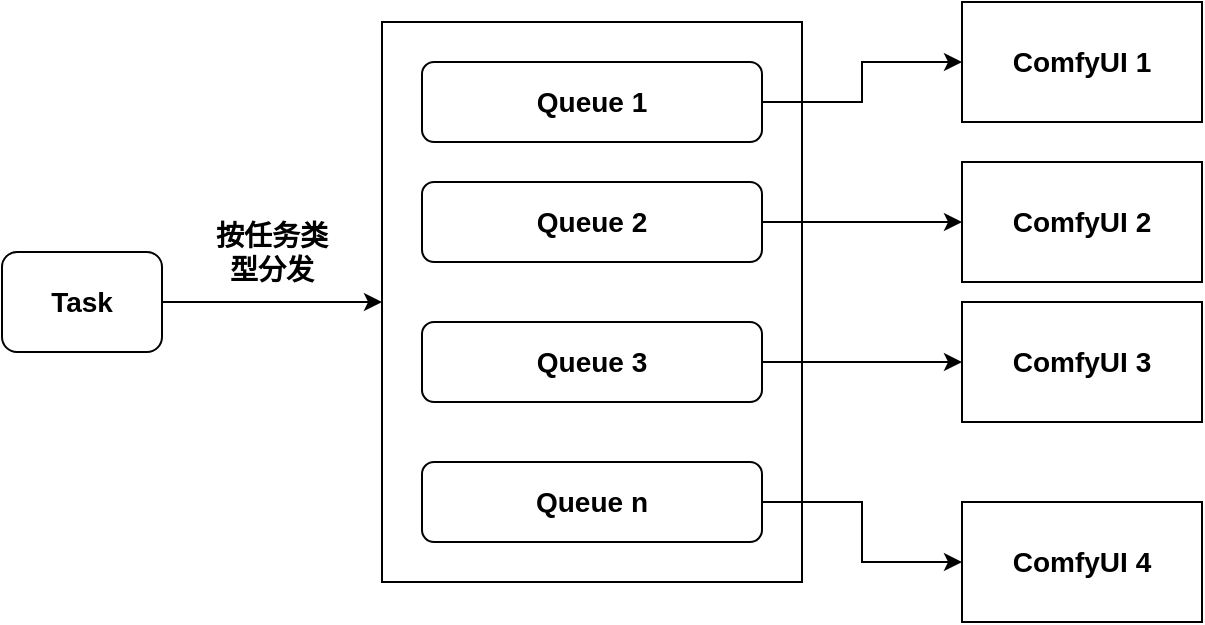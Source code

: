 <mxfile version="26.0.16">
  <diagram name="第 1 页" id="aslpY7t4ISPW0DgNJfen">
    <mxGraphModel dx="1014" dy="514" grid="1" gridSize="10" guides="1" tooltips="1" connect="1" arrows="1" fold="1" page="1" pageScale="1" pageWidth="827" pageHeight="1169" math="0" shadow="0">
      <root>
        <mxCell id="0" />
        <mxCell id="1" parent="0" />
        <mxCell id="swOD4NW9fzwGlJNLQlUq-4" style="edgeStyle=orthogonalEdgeStyle;rounded=0;orthogonalLoop=1;jettySize=auto;html=1;entryX=0;entryY=0.5;entryDx=0;entryDy=0;" edge="1" parent="1" source="swOD4NW9fzwGlJNLQlUq-1" target="swOD4NW9fzwGlJNLQlUq-3">
          <mxGeometry relative="1" as="geometry" />
        </mxCell>
        <mxCell id="swOD4NW9fzwGlJNLQlUq-1" value="&lt;font style=&quot;font-size: 14px;&quot;&gt;&lt;b&gt;Task&lt;/b&gt;&lt;/font&gt;" style="rounded=1;whiteSpace=wrap;html=1;" vertex="1" parent="1">
          <mxGeometry x="20" y="225" width="80" height="50" as="geometry" />
        </mxCell>
        <mxCell id="swOD4NW9fzwGlJNLQlUq-3" value="" style="rounded=0;whiteSpace=wrap;html=1;" vertex="1" parent="1">
          <mxGeometry x="210" y="110" width="210" height="280" as="geometry" />
        </mxCell>
        <mxCell id="swOD4NW9fzwGlJNLQlUq-5" value="&lt;b&gt;&lt;font style=&quot;font-size: 14px;&quot;&gt;按任务类型分发&lt;/font&gt;&lt;/b&gt;" style="text;html=1;align=center;verticalAlign=middle;whiteSpace=wrap;rounded=0;" vertex="1" parent="1">
          <mxGeometry x="120" y="210" width="70" height="30" as="geometry" />
        </mxCell>
        <mxCell id="swOD4NW9fzwGlJNLQlUq-15" style="edgeStyle=orthogonalEdgeStyle;rounded=0;orthogonalLoop=1;jettySize=auto;html=1;entryX=0;entryY=0.5;entryDx=0;entryDy=0;" edge="1" parent="1" source="swOD4NW9fzwGlJNLQlUq-6" target="swOD4NW9fzwGlJNLQlUq-10">
          <mxGeometry relative="1" as="geometry" />
        </mxCell>
        <mxCell id="swOD4NW9fzwGlJNLQlUq-6" value="&lt;b&gt;&lt;font style=&quot;font-size: 14px;&quot;&gt;Queue 1&lt;/font&gt;&lt;/b&gt;" style="rounded=1;whiteSpace=wrap;html=1;" vertex="1" parent="1">
          <mxGeometry x="230" y="130" width="170" height="40" as="geometry" />
        </mxCell>
        <mxCell id="swOD4NW9fzwGlJNLQlUq-16" style="edgeStyle=orthogonalEdgeStyle;rounded=0;orthogonalLoop=1;jettySize=auto;html=1;" edge="1" parent="1" source="swOD4NW9fzwGlJNLQlUq-7" target="swOD4NW9fzwGlJNLQlUq-11">
          <mxGeometry relative="1" as="geometry" />
        </mxCell>
        <mxCell id="swOD4NW9fzwGlJNLQlUq-7" value="&lt;b&gt;&lt;font style=&quot;font-size: 14px;&quot;&gt;Queue 2&lt;/font&gt;&lt;/b&gt;" style="rounded=1;whiteSpace=wrap;html=1;" vertex="1" parent="1">
          <mxGeometry x="230" y="190" width="170" height="40" as="geometry" />
        </mxCell>
        <mxCell id="swOD4NW9fzwGlJNLQlUq-17" style="edgeStyle=orthogonalEdgeStyle;rounded=0;orthogonalLoop=1;jettySize=auto;html=1;entryX=0;entryY=0.5;entryDx=0;entryDy=0;" edge="1" parent="1" source="swOD4NW9fzwGlJNLQlUq-8" target="swOD4NW9fzwGlJNLQlUq-12">
          <mxGeometry relative="1" as="geometry" />
        </mxCell>
        <mxCell id="swOD4NW9fzwGlJNLQlUq-8" value="&lt;b&gt;&lt;font style=&quot;font-size: 14px;&quot;&gt;Queue 3&lt;/font&gt;&lt;/b&gt;" style="rounded=1;whiteSpace=wrap;html=1;" vertex="1" parent="1">
          <mxGeometry x="230" y="260" width="170" height="40" as="geometry" />
        </mxCell>
        <mxCell id="swOD4NW9fzwGlJNLQlUq-18" style="edgeStyle=orthogonalEdgeStyle;rounded=0;orthogonalLoop=1;jettySize=auto;html=1;entryX=0;entryY=0.5;entryDx=0;entryDy=0;" edge="1" parent="1" source="swOD4NW9fzwGlJNLQlUq-9" target="swOD4NW9fzwGlJNLQlUq-13">
          <mxGeometry relative="1" as="geometry" />
        </mxCell>
        <mxCell id="swOD4NW9fzwGlJNLQlUq-9" value="&lt;b&gt;&lt;font style=&quot;font-size: 14px;&quot;&gt;Queue n&lt;/font&gt;&lt;/b&gt;" style="rounded=1;whiteSpace=wrap;html=1;" vertex="1" parent="1">
          <mxGeometry x="230" y="330" width="170" height="40" as="geometry" />
        </mxCell>
        <mxCell id="swOD4NW9fzwGlJNLQlUq-10" value="&lt;b&gt;&lt;font style=&quot;font-size: 14px;&quot;&gt;ComfyUI 1&lt;/font&gt;&lt;/b&gt;" style="rounded=0;whiteSpace=wrap;html=1;" vertex="1" parent="1">
          <mxGeometry x="500" y="100" width="120" height="60" as="geometry" />
        </mxCell>
        <mxCell id="swOD4NW9fzwGlJNLQlUq-11" value="&lt;b&gt;&lt;font style=&quot;font-size: 14px;&quot;&gt;ComfyUI 2&lt;/font&gt;&lt;/b&gt;" style="rounded=0;whiteSpace=wrap;html=1;" vertex="1" parent="1">
          <mxGeometry x="500" y="180" width="120" height="60" as="geometry" />
        </mxCell>
        <mxCell id="swOD4NW9fzwGlJNLQlUq-12" value="&lt;b&gt;&lt;font style=&quot;font-size: 14px;&quot;&gt;ComfyUI 3&lt;/font&gt;&lt;/b&gt;" style="rounded=0;whiteSpace=wrap;html=1;" vertex="1" parent="1">
          <mxGeometry x="500" y="250" width="120" height="60" as="geometry" />
        </mxCell>
        <mxCell id="swOD4NW9fzwGlJNLQlUq-13" value="&lt;b&gt;&lt;font style=&quot;font-size: 14px;&quot;&gt;ComfyUI 4&lt;/font&gt;&lt;/b&gt;" style="rounded=0;whiteSpace=wrap;html=1;" vertex="1" parent="1">
          <mxGeometry x="500" y="350" width="120" height="60" as="geometry" />
        </mxCell>
      </root>
    </mxGraphModel>
  </diagram>
</mxfile>
